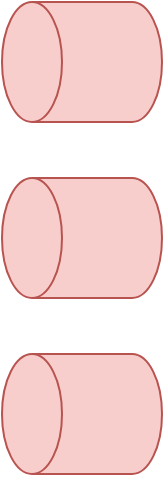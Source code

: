 <mxfile version="14.0.1" type="github">
  <diagram id="W7F-pXb3L-fyUlym3gCN" name="Page-1">
    <mxGraphModel dx="1229" dy="580" grid="1" gridSize="22" guides="1" tooltips="1" connect="1" arrows="1" fold="1" page="1" pageScale="1" pageWidth="827" pageHeight="1169" math="0" shadow="0">
      <root>
        <mxCell id="0" />
        <mxCell id="1" parent="0" />
        <mxCell id="S32iha1IwZkrOURD_58E-4" value="" style="shape=cylinder3;whiteSpace=wrap;html=1;boundedLbl=1;backgroundOutline=1;size=15;rotation=-90;fillColor=#f8cecc;strokeColor=#b85450;" vertex="1" parent="1">
          <mxGeometry x="660" y="220" width="60" height="80" as="geometry" />
        </mxCell>
        <mxCell id="S32iha1IwZkrOURD_58E-5" value="" style="shape=cylinder3;whiteSpace=wrap;html=1;boundedLbl=1;backgroundOutline=1;size=15;rotation=-90;fillColor=#f8cecc;strokeColor=#b85450;" vertex="1" parent="1">
          <mxGeometry x="660" y="308" width="60" height="80" as="geometry" />
        </mxCell>
        <mxCell id="S32iha1IwZkrOURD_58E-6" value="" style="shape=cylinder3;whiteSpace=wrap;html=1;boundedLbl=1;backgroundOutline=1;size=15;rotation=-90;fillColor=#f8cecc;strokeColor=#b85450;" vertex="1" parent="1">
          <mxGeometry x="660" y="396" width="60" height="80" as="geometry" />
        </mxCell>
      </root>
    </mxGraphModel>
  </diagram>
</mxfile>
